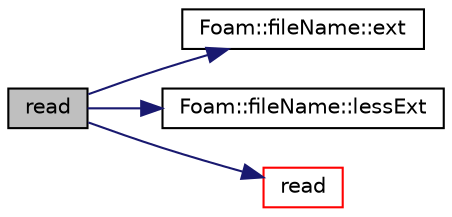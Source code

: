 digraph "read"
{
  bgcolor="transparent";
  edge [fontname="Helvetica",fontsize="10",labelfontname="Helvetica",labelfontsize="10"];
  node [fontname="Helvetica",fontsize="10",shape=record];
  rankdir="LR";
  Node610 [label="read",height=0.2,width=0.4,color="black", fillcolor="grey75", style="filled", fontcolor="black"];
  Node610 -> Node611 [color="midnightblue",fontsize="10",style="solid",fontname="Helvetica"];
  Node611 [label="Foam::fileName::ext",height=0.2,width=0.4,color="black",URL="$a29541.html#aa9025b0a516ed5b621e9afd6c493da4d",tooltip="Return file name extension (part after last .) "];
  Node610 -> Node612 [color="midnightblue",fontsize="10",style="solid",fontname="Helvetica"];
  Node612 [label="Foam::fileName::lessExt",height=0.2,width=0.4,color="black",URL="$a29541.html#a6807d1f6ee241b17aec7652ecce48f6e",tooltip="Return file name without extension (part before last .) "];
  Node610 -> Node613 [color="midnightblue",fontsize="10",style="solid",fontname="Helvetica"];
  Node613 [label="read",height=0.2,width=0.4,color="red",URL="$a22517.html#a8b399ba606eec0c1c103e9531978fb34",tooltip="Read from file. Chooses reader based on explicit extension. "];
}

